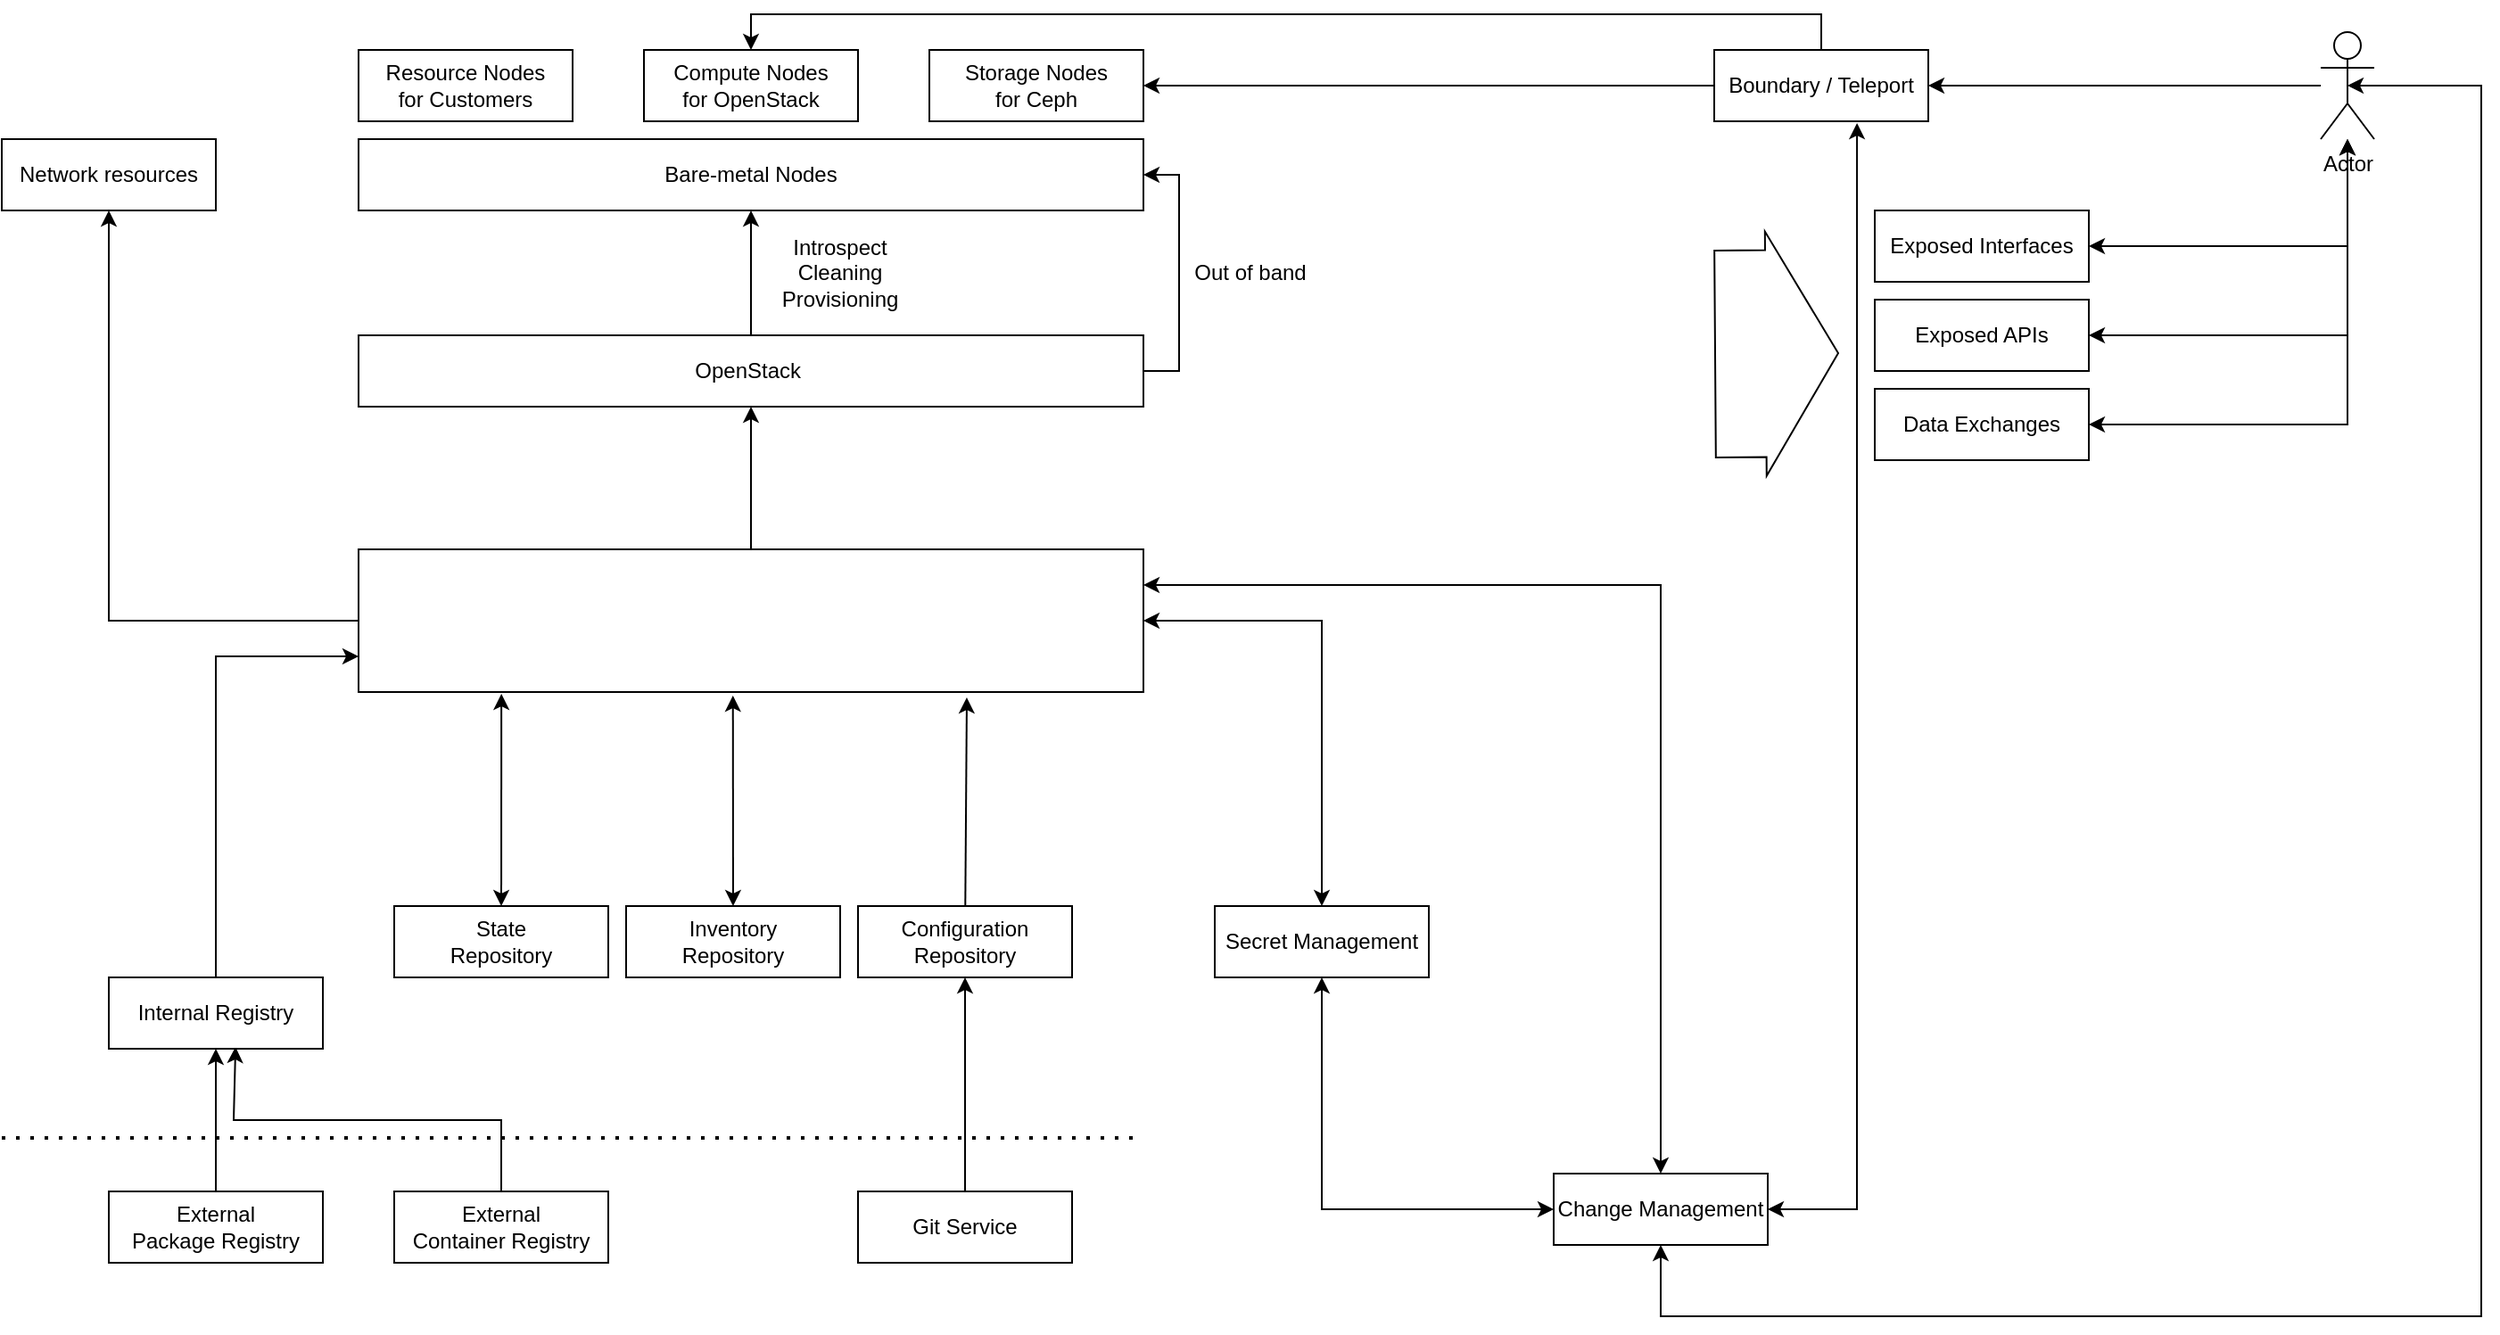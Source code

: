 <mxfile version="16.5.1" type="device"><diagram id="m2WPgp97eCc2MEkRJkc2" name="Seite-1"><mxGraphModel dx="1933" dy="997" grid="1" gridSize="10" guides="1" tooltips="1" connect="1" arrows="1" fold="1" page="1" pageScale="1" pageWidth="827" pageHeight="1169" math="0" shadow="0"><root><mxCell id="0"/><mxCell id="1" parent="0"/><mxCell id="geGB2QfA1oaWmbBq4774-2" value="Bare-metal Nodes" style="rounded=0;whiteSpace=wrap;html=1;" parent="1" vertex="1"><mxGeometry x="-600" y="385" width="440" height="40" as="geometry"/></mxCell><mxCell id="geGB2QfA1oaWmbBq4774-3" value="Network resources" style="rounded=0;whiteSpace=wrap;html=1;" parent="1" vertex="1"><mxGeometry x="-800" y="385" width="120" height="40" as="geometry"/></mxCell><mxCell id="geGB2QfA1oaWmbBq4774-4" value="OpenStack&amp;nbsp;" style="rounded=0;whiteSpace=wrap;html=1;" parent="1" vertex="1"><mxGeometry x="-600" y="495" width="440" height="40" as="geometry"/></mxCell><mxCell id="geGB2QfA1oaWmbBq4774-7" value="Configuration&lt;br&gt;Repository" style="rounded=0;whiteSpace=wrap;html=1;" parent="1" vertex="1"><mxGeometry x="-320" y="815" width="120" height="40" as="geometry"/></mxCell><mxCell id="geGB2QfA1oaWmbBq4774-8" value="State&lt;br&gt;Repository" style="rounded=0;whiteSpace=wrap;html=1;" parent="1" vertex="1"><mxGeometry x="-580" y="815" width="120" height="40" as="geometry"/></mxCell><mxCell id="geGB2QfA1oaWmbBq4774-11" value="External&lt;br&gt;Container Registry" style="rounded=0;whiteSpace=wrap;html=1;" parent="1" vertex="1"><mxGeometry x="-580" y="975" width="120" height="40" as="geometry"/></mxCell><mxCell id="geGB2QfA1oaWmbBq4774-12" value="" style="endArrow=classic;html=1;rounded=0;exitX=0.5;exitY=0;exitDx=0;exitDy=0;entryX=0.592;entryY=0.975;entryDx=0;entryDy=0;entryPerimeter=0;" parent="1" source="geGB2QfA1oaWmbBq4774-11" target="geGB2QfA1oaWmbBq4774-42" edge="1"><mxGeometry width="50" height="50" relative="1" as="geometry"><mxPoint x="-180" y="775" as="sourcePoint"/><mxPoint x="-520" y="895" as="targetPoint"/><Array as="points"><mxPoint x="-520" y="935"/><mxPoint x="-670" y="935"/></Array></mxGeometry></mxCell><mxCell id="geGB2QfA1oaWmbBq4774-17" value="" style="endArrow=classic;html=1;rounded=0;entryX=1;entryY=0.5;entryDx=0;entryDy=0;" parent="1" source="geGB2QfA1oaWmbBq4774-4" target="geGB2QfA1oaWmbBq4774-2" edge="1"><mxGeometry width="50" height="50" relative="1" as="geometry"><mxPoint x="-240" y="735" as="sourcePoint"/><mxPoint x="-190" y="685" as="targetPoint"/><Array as="points"><mxPoint x="-140" y="515"/><mxPoint x="-140" y="455"/><mxPoint x="-140" y="405"/></Array></mxGeometry></mxCell><mxCell id="geGB2QfA1oaWmbBq4774-27" value="Compute Nodes&lt;br&gt;for OpenStack" style="rounded=0;whiteSpace=wrap;html=1;" parent="1" vertex="1"><mxGeometry x="-440" y="335" width="120" height="40" as="geometry"/></mxCell><mxCell id="geGB2QfA1oaWmbBq4774-28" value="Storage Nodes&lt;br&gt;for Ceph" style="rounded=0;whiteSpace=wrap;html=1;" parent="1" vertex="1"><mxGeometry x="-280" y="335" width="120" height="40" as="geometry"/></mxCell><mxCell id="geGB2QfA1oaWmbBq4774-29" value="Resource Nodes&lt;br&gt;for Customers" style="rounded=0;whiteSpace=wrap;html=1;" parent="1" vertex="1"><mxGeometry x="-600" y="335" width="120" height="40" as="geometry"/></mxCell><mxCell id="geGB2QfA1oaWmbBq4774-31" value="Inventory&lt;br&gt;Repository" style="rounded=0;whiteSpace=wrap;html=1;" parent="1" vertex="1"><mxGeometry x="-450" y="815" width="120" height="40" as="geometry"/></mxCell><mxCell id="geGB2QfA1oaWmbBq4774-34" value="Change Management" style="rounded=0;whiteSpace=wrap;html=1;" parent="1" vertex="1"><mxGeometry x="70" y="965" width="120" height="40" as="geometry"/></mxCell><mxCell id="geGB2QfA1oaWmbBq4774-36" value="Secret Management" style="rounded=0;whiteSpace=wrap;html=1;" parent="1" vertex="1"><mxGeometry x="-120" y="815" width="120" height="40" as="geometry"/></mxCell><mxCell id="geGB2QfA1oaWmbBq4774-39" value="" style="endArrow=classic;startArrow=classic;html=1;rounded=0;entryX=0;entryY=0.5;entryDx=0;entryDy=0;" parent="1" source="geGB2QfA1oaWmbBq4774-36" target="geGB2QfA1oaWmbBq4774-34" edge="1"><mxGeometry width="50" height="50" relative="1" as="geometry"><mxPoint x="-230" y="805" as="sourcePoint"/><mxPoint x="-180" y="755" as="targetPoint"/><Array as="points"><mxPoint x="-60" y="895"/><mxPoint x="-60" y="985"/></Array></mxGeometry></mxCell><mxCell id="geGB2QfA1oaWmbBq4774-40" value="" style="endArrow=classic;html=1;rounded=0;entryX=0.5;entryY=1;entryDx=0;entryDy=0;" parent="1" source="geGB2QfA1oaWmbBq4774-4" target="geGB2QfA1oaWmbBq4774-2" edge="1"><mxGeometry width="50" height="50" relative="1" as="geometry"><mxPoint x="-230" y="805" as="sourcePoint"/><mxPoint x="-320" y="455" as="targetPoint"/></mxGeometry></mxCell><mxCell id="geGB2QfA1oaWmbBq4774-41" value="Out of band" style="text;html=1;strokeColor=none;fillColor=none;align=center;verticalAlign=middle;whiteSpace=wrap;rounded=0;" parent="1" vertex="1"><mxGeometry x="-150" y="445" width="100" height="30" as="geometry"/></mxCell><mxCell id="geGB2QfA1oaWmbBq4774-42" value="Internal Registry" style="rounded=0;whiteSpace=wrap;html=1;" parent="1" vertex="1"><mxGeometry x="-740" y="855" width="120" height="40" as="geometry"/></mxCell><mxCell id="geGB2QfA1oaWmbBq4774-43" value="External&lt;br&gt;Package Registry" style="rounded=0;whiteSpace=wrap;html=1;" parent="1" vertex="1"><mxGeometry x="-740" y="975" width="120" height="40" as="geometry"/></mxCell><mxCell id="geGB2QfA1oaWmbBq4774-44" value="" style="endArrow=none;dashed=1;html=1;dashPattern=1 3;strokeWidth=2;rounded=0;" parent="1" edge="1"><mxGeometry width="50" height="50" relative="1" as="geometry"><mxPoint x="-800" y="945" as="sourcePoint"/><mxPoint x="-160" y="945" as="targetPoint"/></mxGeometry></mxCell><mxCell id="geGB2QfA1oaWmbBq4774-45" value="" style="endArrow=classic;html=1;rounded=0;" parent="1" source="geGB2QfA1oaWmbBq4774-43" target="geGB2QfA1oaWmbBq4774-42" edge="1"><mxGeometry width="50" height="50" relative="1" as="geometry"><mxPoint x="-170" y="835" as="sourcePoint"/><mxPoint x="-120" y="785" as="targetPoint"/></mxGeometry></mxCell><mxCell id="geGB2QfA1oaWmbBq4774-47" value="Boundary / Teleport" style="rounded=0;whiteSpace=wrap;html=1;" parent="1" vertex="1"><mxGeometry x="160" y="335" width="120" height="40" as="geometry"/></mxCell><mxCell id="geGB2QfA1oaWmbBq4774-48" style="edgeStyle=orthogonalEdgeStyle;rounded=0;orthogonalLoop=1;jettySize=auto;html=1;" parent="1" source="geGB2QfA1oaWmbBq4774-49" target="geGB2QfA1oaWmbBq4774-47" edge="1"><mxGeometry relative="1" as="geometry"><mxPoint x="430" y="395" as="targetPoint"/></mxGeometry></mxCell><mxCell id="geGB2QfA1oaWmbBq4774-49" value="Actor" style="shape=umlActor;verticalLabelPosition=bottom;verticalAlign=top;html=1;outlineConnect=0;" parent="1" vertex="1"><mxGeometry x="500" y="325" width="30" height="60" as="geometry"/></mxCell><mxCell id="geGB2QfA1oaWmbBq4774-50" value="" style="endArrow=classic;html=1;rounded=0;" parent="1" source="geGB2QfA1oaWmbBq4774-47" target="geGB2QfA1oaWmbBq4774-28" edge="1"><mxGeometry width="50" height="50" relative="1" as="geometry"><mxPoint x="-230" y="675" as="sourcePoint"/><mxPoint x="-180" y="625" as="targetPoint"/></mxGeometry></mxCell><mxCell id="geGB2QfA1oaWmbBq4774-51" value="" style="endArrow=classic;startArrow=classic;html=1;rounded=0;exitX=1;exitY=0.5;exitDx=0;exitDy=0;entryX=0.667;entryY=1.025;entryDx=0;entryDy=0;entryPerimeter=0;" parent="1" source="geGB2QfA1oaWmbBq4774-34" target="geGB2QfA1oaWmbBq4774-47" edge="1"><mxGeometry width="50" height="50" relative="1" as="geometry"><mxPoint x="-120" y="675" as="sourcePoint"/><mxPoint x="-70" y="625" as="targetPoint"/><Array as="points"><mxPoint x="240" y="985"/><mxPoint x="240" y="615"/></Array></mxGeometry></mxCell><mxCell id="geGB2QfA1oaWmbBq4774-52" value="" style="endArrow=classic;html=1;rounded=0;" parent="1" source="geGB2QfA1oaWmbBq4774-47" target="geGB2QfA1oaWmbBq4774-27" edge="1"><mxGeometry width="50" height="50" relative="1" as="geometry"><mxPoint x="-120" y="695" as="sourcePoint"/><mxPoint x="-70" y="645" as="targetPoint"/><Array as="points"><mxPoint x="220" y="315"/><mxPoint x="-30" y="315"/><mxPoint x="-380" y="315"/></Array></mxGeometry></mxCell><mxCell id="geGB2QfA1oaWmbBq4774-53" value="Data Exchanges" style="rounded=0;whiteSpace=wrap;html=1;" parent="1" vertex="1"><mxGeometry x="250" y="525" width="120" height="40" as="geometry"/></mxCell><mxCell id="geGB2QfA1oaWmbBq4774-58" value="Introspect&lt;br&gt;Cleaning&lt;br&gt;Provisioning" style="text;html=1;strokeColor=none;fillColor=none;align=center;verticalAlign=middle;whiteSpace=wrap;rounded=0;" parent="1" vertex="1"><mxGeometry x="-380" y="445" width="100" height="30" as="geometry"/></mxCell><mxCell id="geGB2QfA1oaWmbBq4774-64" value="" style="rounded=0;whiteSpace=wrap;html=1;" parent="1" vertex="1"><mxGeometry x="-600" y="615" width="440" height="80" as="geometry"/></mxCell><mxCell id="geGB2QfA1oaWmbBq4774-65" value="" style="shape=image;verticalLabelPosition=bottom;labelBackgroundColor=default;verticalAlign=top;aspect=fixed;imageAspect=0;image=https://raw.githubusercontent.com/osism/logos/main/osism.png;" parent="1" vertex="1"><mxGeometry x="-440" y="627" width="128.85" height="56" as="geometry"/></mxCell><mxCell id="geGB2QfA1oaWmbBq4774-67" value="" style="endArrow=classic;html=1;rounded=0;exitX=0.5;exitY=0;exitDx=0;exitDy=0;" parent="1" source="geGB2QfA1oaWmbBq4774-64" target="geGB2QfA1oaWmbBq4774-4" edge="1"><mxGeometry width="50" height="50" relative="1" as="geometry"><mxPoint x="10" y="905" as="sourcePoint"/><mxPoint x="60" y="855" as="targetPoint"/></mxGeometry></mxCell><mxCell id="geGB2QfA1oaWmbBq4774-68" value="" style="endArrow=classic;html=1;rounded=0;" parent="1" source="geGB2QfA1oaWmbBq4774-64" target="geGB2QfA1oaWmbBq4774-3" edge="1"><mxGeometry width="50" height="50" relative="1" as="geometry"><mxPoint x="10" y="905" as="sourcePoint"/><mxPoint x="60" y="855" as="targetPoint"/><Array as="points"><mxPoint x="-740" y="655"/></Array></mxGeometry></mxCell><mxCell id="geGB2QfA1oaWmbBq4774-71" value="Git Service" style="rounded=0;whiteSpace=wrap;html=1;" parent="1" vertex="1"><mxGeometry x="-320" y="975" width="120" height="40" as="geometry"/></mxCell><mxCell id="geGB2QfA1oaWmbBq4774-72" value="" style="endArrow=classic;html=1;rounded=0;" parent="1" source="geGB2QfA1oaWmbBq4774-71" target="geGB2QfA1oaWmbBq4774-7" edge="1"><mxGeometry width="50" height="50" relative="1" as="geometry"><mxPoint x="10" y="915" as="sourcePoint"/><mxPoint x="60" y="865" as="targetPoint"/></mxGeometry></mxCell><mxCell id="geGB2QfA1oaWmbBq4774-73" value="" style="endArrow=classic;html=1;rounded=0;entryX=0.775;entryY=1.038;entryDx=0;entryDy=0;entryPerimeter=0;" parent="1" source="geGB2QfA1oaWmbBq4774-7" target="geGB2QfA1oaWmbBq4774-64" edge="1"><mxGeometry width="50" height="50" relative="1" as="geometry"><mxPoint x="10" y="915" as="sourcePoint"/><mxPoint x="60" y="865" as="targetPoint"/></mxGeometry></mxCell><mxCell id="geGB2QfA1oaWmbBq4774-75" value="" style="endArrow=classic;startArrow=classic;html=1;rounded=0;entryX=0.477;entryY=1.025;entryDx=0;entryDy=0;entryPerimeter=0;" parent="1" source="geGB2QfA1oaWmbBq4774-31" target="geGB2QfA1oaWmbBq4774-64" edge="1"><mxGeometry width="50" height="50" relative="1" as="geometry"><mxPoint x="10" y="915" as="sourcePoint"/><mxPoint x="60" y="865" as="targetPoint"/></mxGeometry></mxCell><mxCell id="geGB2QfA1oaWmbBq4774-76" value="" style="endArrow=classic;startArrow=classic;html=1;rounded=0;entryX=0.182;entryY=1.013;entryDx=0;entryDy=0;entryPerimeter=0;" parent="1" source="geGB2QfA1oaWmbBq4774-8" target="geGB2QfA1oaWmbBq4774-64" edge="1"><mxGeometry width="50" height="50" relative="1" as="geometry"><mxPoint x="10" y="925" as="sourcePoint"/><mxPoint x="60" y="875" as="targetPoint"/></mxGeometry></mxCell><mxCell id="geGB2QfA1oaWmbBq4774-77" value="" style="endArrow=classic;html=1;rounded=0;entryX=0;entryY=0.75;entryDx=0;entryDy=0;" parent="1" source="geGB2QfA1oaWmbBq4774-42" target="geGB2QfA1oaWmbBq4774-64" edge="1"><mxGeometry width="50" height="50" relative="1" as="geometry"><mxPoint x="10" y="925" as="sourcePoint"/><mxPoint x="60" y="875" as="targetPoint"/><Array as="points"><mxPoint x="-680" y="675"/></Array></mxGeometry></mxCell><mxCell id="geGB2QfA1oaWmbBq4774-78" value="" style="endArrow=classic;startArrow=classic;html=1;rounded=0;" parent="1" source="geGB2QfA1oaWmbBq4774-64" target="geGB2QfA1oaWmbBq4774-36" edge="1"><mxGeometry width="50" height="50" relative="1" as="geometry"><mxPoint x="10" y="925" as="sourcePoint"/><mxPoint x="60" y="875" as="targetPoint"/><Array as="points"><mxPoint x="-60" y="655"/></Array></mxGeometry></mxCell><mxCell id="geGB2QfA1oaWmbBq4774-79" value="" style="endArrow=classic;startArrow=classic;html=1;rounded=0;" parent="1" target="geGB2QfA1oaWmbBq4774-34" edge="1"><mxGeometry width="50" height="50" relative="1" as="geometry"><mxPoint x="-160" y="635" as="sourcePoint"/><mxPoint x="60" y="875" as="targetPoint"/><Array as="points"><mxPoint x="130" y="635"/></Array></mxGeometry></mxCell><mxCell id="geGB2QfA1oaWmbBq4774-82" value="Exposed APIs" style="rounded=0;whiteSpace=wrap;html=1;" parent="1" vertex="1"><mxGeometry x="250" y="475" width="120" height="40" as="geometry"/></mxCell><mxCell id="geGB2QfA1oaWmbBq4774-83" value="Exposed Interfaces" style="rounded=0;whiteSpace=wrap;html=1;" parent="1" vertex="1"><mxGeometry x="250" y="425" width="120" height="40" as="geometry"/></mxCell><mxCell id="geGB2QfA1oaWmbBq4774-84" value="" style="shape=flexArrow;endArrow=classic;html=1;rounded=0;width=116;endSize=13.2;" parent="1" edge="1"><mxGeometry width="50" height="50" relative="1" as="geometry"><mxPoint x="160" y="505.5" as="sourcePoint"/><mxPoint x="230" y="505" as="targetPoint"/></mxGeometry></mxCell><mxCell id="geGB2QfA1oaWmbBq4774-85" value="" style="endArrow=classic;startArrow=classic;html=1;rounded=0;" parent="1" source="geGB2QfA1oaWmbBq4774-49" target="geGB2QfA1oaWmbBq4774-83" edge="1"><mxGeometry width="50" height="50" relative="1" as="geometry"><mxPoint x="-280" y="735" as="sourcePoint"/><mxPoint x="-230" y="685" as="targetPoint"/><Array as="points"><mxPoint x="515" y="445"/></Array></mxGeometry></mxCell><mxCell id="geGB2QfA1oaWmbBq4774-88" value="" style="endArrow=classic;startArrow=classic;html=1;rounded=0;" parent="1" source="geGB2QfA1oaWmbBq4774-82" target="geGB2QfA1oaWmbBq4774-49" edge="1"><mxGeometry width="50" height="50" relative="1" as="geometry"><mxPoint x="-280" y="735" as="sourcePoint"/><mxPoint x="-230" y="685" as="targetPoint"/><Array as="points"><mxPoint x="515" y="495"/></Array></mxGeometry></mxCell><mxCell id="geGB2QfA1oaWmbBq4774-89" value="" style="endArrow=classic;startArrow=classic;html=1;rounded=0;" parent="1" source="geGB2QfA1oaWmbBq4774-53" target="geGB2QfA1oaWmbBq4774-49" edge="1"><mxGeometry width="50" height="50" relative="1" as="geometry"><mxPoint x="-280" y="735" as="sourcePoint"/><mxPoint x="-230" y="685" as="targetPoint"/><Array as="points"><mxPoint x="515" y="545"/></Array></mxGeometry></mxCell><mxCell id="geGB2QfA1oaWmbBq4774-90" value="" style="endArrow=classic;startArrow=classic;html=1;rounded=0;entryX=0.5;entryY=0.5;entryDx=0;entryDy=0;entryPerimeter=0;" parent="1" source="geGB2QfA1oaWmbBq4774-34" target="geGB2QfA1oaWmbBq4774-49" edge="1"><mxGeometry width="50" height="50" relative="1" as="geometry"><mxPoint x="30" y="765" as="sourcePoint"/><mxPoint x="80" y="715" as="targetPoint"/><Array as="points"><mxPoint x="130" y="1045"/><mxPoint x="590" y="1045"/><mxPoint x="590" y="355"/></Array></mxGeometry></mxCell></root></mxGraphModel></diagram></mxfile>
